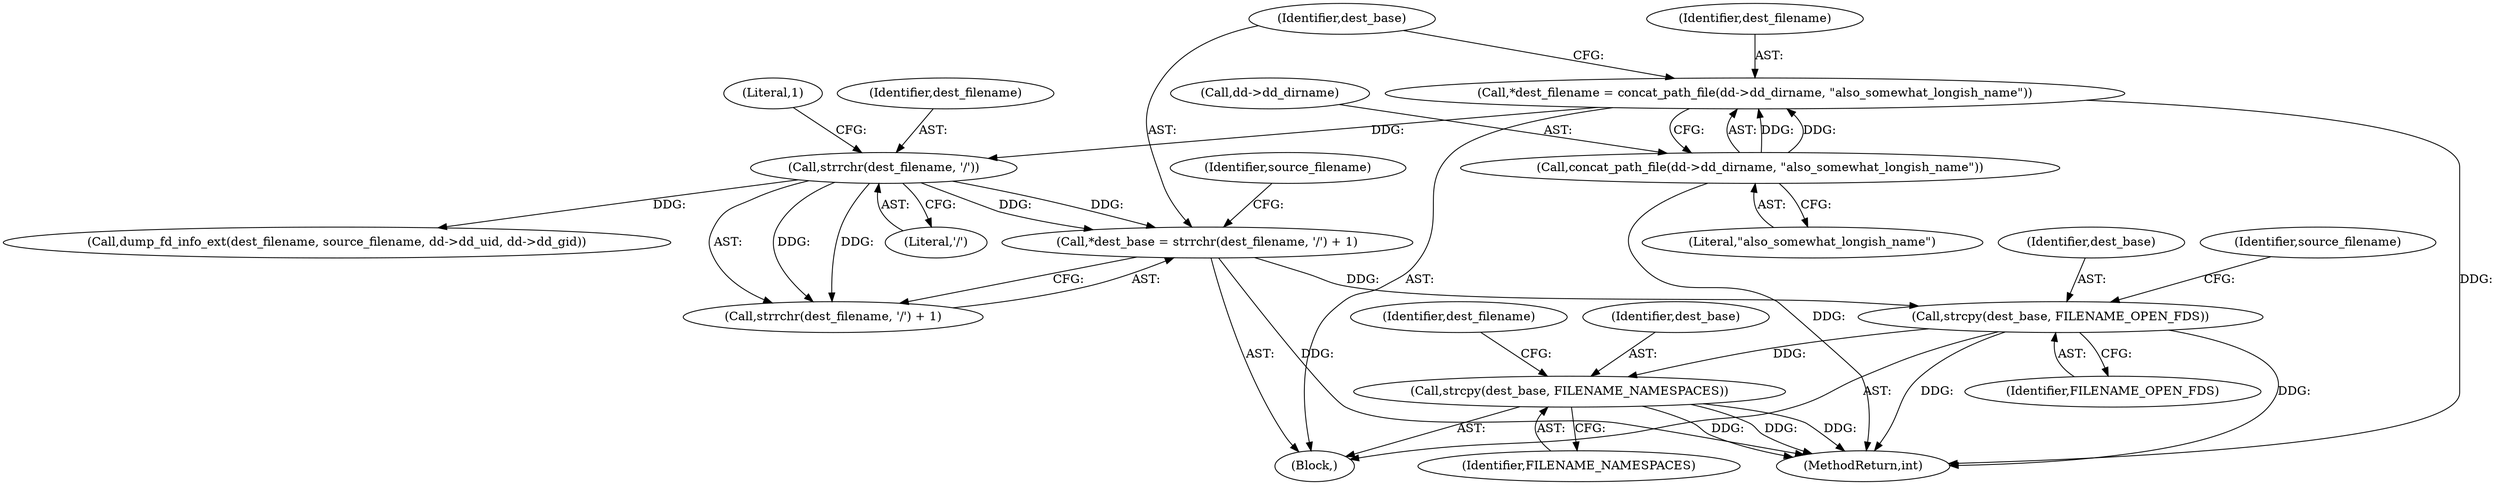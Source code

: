 digraph "0_abrt_3c1b60cfa62d39e5fff5a53a5bc53dae189e740e@API" {
"1000834" [label="(Call,*dest_base = strrchr(dest_filename, '/') + 1)"];
"1000837" [label="(Call,strrchr(dest_filename, '/'))"];
"1000826" [label="(Call,*dest_filename = concat_path_file(dd->dd_dirname, \"also_somewhat_longish_name\"))"];
"1000828" [label="(Call,concat_path_file(dd->dd_dirname, \"also_somewhat_longish_name\"))"];
"1000877" [label="(Call,strcpy(dest_base, FILENAME_OPEN_FDS))"];
"1000894" [label="(Call,strcpy(dest_base, FILENAME_NAMESPACES))"];
"1000840" [label="(Literal,1)"];
"1000898" [label="(Identifier,dest_filename)"];
"1000836" [label="(Call,strrchr(dest_filename, '/') + 1)"];
"1000783" [label="(Block,)"];
"1000829" [label="(Call,dd->dd_dirname)"];
"1000837" [label="(Call,strrchr(dest_filename, '/'))"];
"1001447" [label="(MethodReturn,int)"];
"1000838" [label="(Identifier,dest_filename)"];
"1000895" [label="(Identifier,dest_base)"];
"1000894" [label="(Call,strcpy(dest_base, FILENAME_NAMESPACES))"];
"1000879" [label="(Identifier,FILENAME_OPEN_FDS)"];
"1000878" [label="(Identifier,dest_base)"];
"1000877" [label="(Call,strcpy(dest_base, FILENAME_OPEN_FDS))"];
"1000832" [label="(Literal,\"also_somewhat_longish_name\")"];
"1000827" [label="(Identifier,dest_filename)"];
"1000835" [label="(Identifier,dest_base)"];
"1000828" [label="(Call,concat_path_file(dd->dd_dirname, \"also_somewhat_longish_name\"))"];
"1000834" [label="(Call,*dest_base = strrchr(dest_filename, '/') + 1)"];
"1000843" [label="(Identifier,source_filename)"];
"1000839" [label="(Literal,'/')"];
"1000885" [label="(Call,dump_fd_info_ext(dest_filename, source_filename, dd->dd_uid, dd->dd_gid))"];
"1000896" [label="(Identifier,FILENAME_NAMESPACES)"];
"1000826" [label="(Call,*dest_filename = concat_path_file(dd->dd_dirname, \"also_somewhat_longish_name\"))"];
"1000882" [label="(Identifier,source_filename)"];
"1000834" -> "1000783"  [label="AST: "];
"1000834" -> "1000836"  [label="CFG: "];
"1000835" -> "1000834"  [label="AST: "];
"1000836" -> "1000834"  [label="AST: "];
"1000843" -> "1000834"  [label="CFG: "];
"1000834" -> "1001447"  [label="DDG: "];
"1000837" -> "1000834"  [label="DDG: "];
"1000837" -> "1000834"  [label="DDG: "];
"1000834" -> "1000877"  [label="DDG: "];
"1000837" -> "1000836"  [label="AST: "];
"1000837" -> "1000839"  [label="CFG: "];
"1000838" -> "1000837"  [label="AST: "];
"1000839" -> "1000837"  [label="AST: "];
"1000840" -> "1000837"  [label="CFG: "];
"1000837" -> "1000836"  [label="DDG: "];
"1000837" -> "1000836"  [label="DDG: "];
"1000826" -> "1000837"  [label="DDG: "];
"1000837" -> "1000885"  [label="DDG: "];
"1000826" -> "1000783"  [label="AST: "];
"1000826" -> "1000828"  [label="CFG: "];
"1000827" -> "1000826"  [label="AST: "];
"1000828" -> "1000826"  [label="AST: "];
"1000835" -> "1000826"  [label="CFG: "];
"1000826" -> "1001447"  [label="DDG: "];
"1000828" -> "1000826"  [label="DDG: "];
"1000828" -> "1000826"  [label="DDG: "];
"1000828" -> "1000832"  [label="CFG: "];
"1000829" -> "1000828"  [label="AST: "];
"1000832" -> "1000828"  [label="AST: "];
"1000828" -> "1001447"  [label="DDG: "];
"1000877" -> "1000783"  [label="AST: "];
"1000877" -> "1000879"  [label="CFG: "];
"1000878" -> "1000877"  [label="AST: "];
"1000879" -> "1000877"  [label="AST: "];
"1000882" -> "1000877"  [label="CFG: "];
"1000877" -> "1001447"  [label="DDG: "];
"1000877" -> "1001447"  [label="DDG: "];
"1000877" -> "1000894"  [label="DDG: "];
"1000894" -> "1000783"  [label="AST: "];
"1000894" -> "1000896"  [label="CFG: "];
"1000895" -> "1000894"  [label="AST: "];
"1000896" -> "1000894"  [label="AST: "];
"1000898" -> "1000894"  [label="CFG: "];
"1000894" -> "1001447"  [label="DDG: "];
"1000894" -> "1001447"  [label="DDG: "];
"1000894" -> "1001447"  [label="DDG: "];
}
